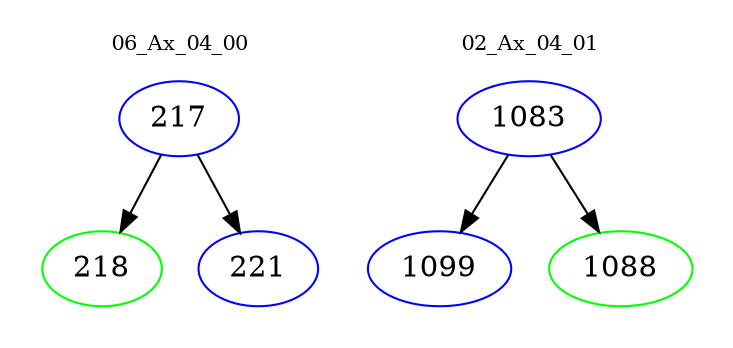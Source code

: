 digraph{
subgraph cluster_0 {
color = white
label = "06_Ax_04_00";
fontsize=10;
T0_217 [label="217", color="blue"]
T0_217 -> T0_218 [color="black"]
T0_218 [label="218", color="green"]
T0_217 -> T0_221 [color="black"]
T0_221 [label="221", color="blue"]
}
subgraph cluster_1 {
color = white
label = "02_Ax_04_01";
fontsize=10;
T1_1083 [label="1083", color="blue"]
T1_1083 -> T1_1099 [color="black"]
T1_1099 [label="1099", color="blue"]
T1_1083 -> T1_1088 [color="black"]
T1_1088 [label="1088", color="green"]
}
}
